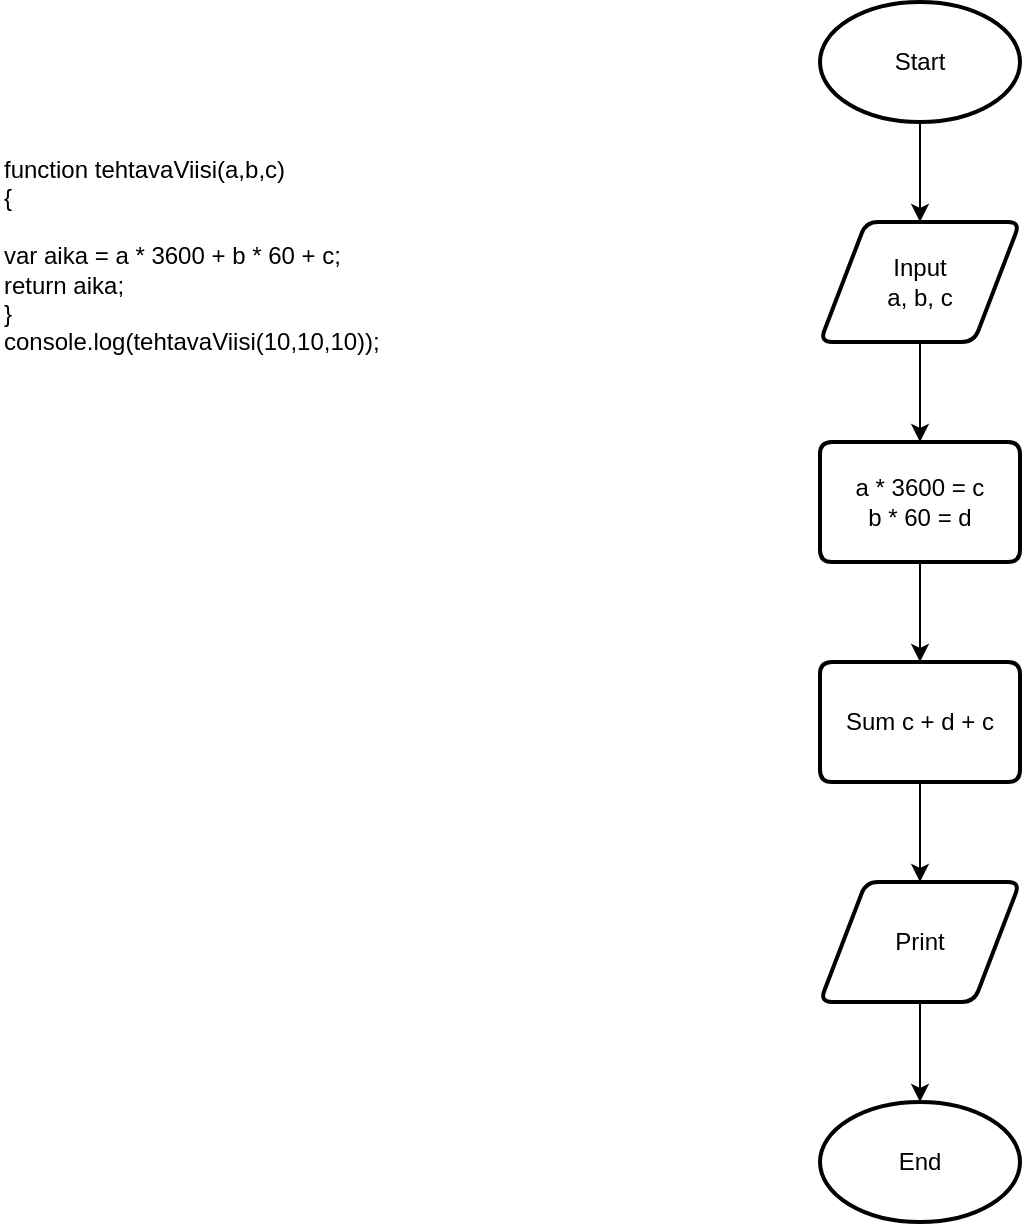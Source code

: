 <mxfile version="14.6.13" type="device"><diagram id="L_WH1mfoB4iClVhvMUQO" name="Sivu-1"><mxGraphModel dx="1024" dy="592" grid="1" gridSize="10" guides="1" tooltips="1" connect="1" arrows="1" fold="1" page="1" pageScale="1" pageWidth="827" pageHeight="1169" math="0" shadow="0"><root><mxCell id="0"/><mxCell id="1" parent="0"/><mxCell id="nb_q-KALRYjPdjg2OUOx-1" value="function tehtavaViisi(a,b,c)&#13;&#10;  {&#13;&#10;&#13;&#10;    var aika = a * 3600 + b * 60 + c;&#13;&#10;    return aika;&#13;&#10;  }&#13;&#10;    console.log(tehtavaViisi(10,10,10));" style="text;whiteSpace=wrap;html=1;" vertex="1" parent="1"><mxGeometry x="60" y="110" width="210" height="110" as="geometry"/></mxCell><mxCell id="nb_q-KALRYjPdjg2OUOx-13" style="edgeStyle=orthogonalEdgeStyle;rounded=0;orthogonalLoop=1;jettySize=auto;html=1;exitX=0.5;exitY=1;exitDx=0;exitDy=0;exitPerimeter=0;entryX=0.5;entryY=0;entryDx=0;entryDy=0;" edge="1" parent="1" source="nb_q-KALRYjPdjg2OUOx-5" target="nb_q-KALRYjPdjg2OUOx-6"><mxGeometry relative="1" as="geometry"/></mxCell><mxCell id="nb_q-KALRYjPdjg2OUOx-5" value="Start" style="strokeWidth=2;html=1;shape=mxgraph.flowchart.start_1;whiteSpace=wrap;" vertex="1" parent="1"><mxGeometry x="470" y="40" width="100" height="60" as="geometry"/></mxCell><mxCell id="nb_q-KALRYjPdjg2OUOx-14" style="edgeStyle=orthogonalEdgeStyle;rounded=0;orthogonalLoop=1;jettySize=auto;html=1;exitX=0.5;exitY=1;exitDx=0;exitDy=0;entryX=0.5;entryY=0;entryDx=0;entryDy=0;" edge="1" parent="1" source="nb_q-KALRYjPdjg2OUOx-6" target="nb_q-KALRYjPdjg2OUOx-7"><mxGeometry relative="1" as="geometry"/></mxCell><mxCell id="nb_q-KALRYjPdjg2OUOx-6" value="Input &lt;br&gt;a, b, c" style="shape=parallelogram;html=1;strokeWidth=2;perimeter=parallelogramPerimeter;whiteSpace=wrap;rounded=1;arcSize=12;size=0.23;" vertex="1" parent="1"><mxGeometry x="470" y="150" width="100" height="60" as="geometry"/></mxCell><mxCell id="nb_q-KALRYjPdjg2OUOx-15" style="edgeStyle=orthogonalEdgeStyle;rounded=0;orthogonalLoop=1;jettySize=auto;html=1;exitX=0.5;exitY=1;exitDx=0;exitDy=0;entryX=0.5;entryY=0;entryDx=0;entryDy=0;" edge="1" parent="1" source="nb_q-KALRYjPdjg2OUOx-7" target="nb_q-KALRYjPdjg2OUOx-8"><mxGeometry relative="1" as="geometry"/></mxCell><mxCell id="nb_q-KALRYjPdjg2OUOx-7" value="a * 3600 = c&lt;br&gt;b * 60 = d" style="shape=parallelogram;html=1;strokeWidth=2;perimeter=parallelogramPerimeter;whiteSpace=wrap;rounded=1;arcSize=12;size=0;" vertex="1" parent="1"><mxGeometry x="470" y="260" width="100" height="60" as="geometry"/></mxCell><mxCell id="nb_q-KALRYjPdjg2OUOx-16" style="edgeStyle=orthogonalEdgeStyle;rounded=0;orthogonalLoop=1;jettySize=auto;html=1;exitX=0.5;exitY=1;exitDx=0;exitDy=0;entryX=0.5;entryY=0;entryDx=0;entryDy=0;" edge="1" parent="1" source="nb_q-KALRYjPdjg2OUOx-8" target="nb_q-KALRYjPdjg2OUOx-11"><mxGeometry relative="1" as="geometry"/></mxCell><mxCell id="nb_q-KALRYjPdjg2OUOx-8" value="Sum c + d + c" style="shape=parallelogram;html=1;strokeWidth=2;perimeter=parallelogramPerimeter;whiteSpace=wrap;rounded=1;arcSize=12;size=0;" vertex="1" parent="1"><mxGeometry x="470" y="370" width="100" height="60" as="geometry"/></mxCell><mxCell id="nb_q-KALRYjPdjg2OUOx-10" value="End" style="strokeWidth=2;html=1;shape=mxgraph.flowchart.start_1;whiteSpace=wrap;" vertex="1" parent="1"><mxGeometry x="470" y="590" width="100" height="60" as="geometry"/></mxCell><mxCell id="nb_q-KALRYjPdjg2OUOx-17" style="edgeStyle=orthogonalEdgeStyle;rounded=0;orthogonalLoop=1;jettySize=auto;html=1;exitX=0.5;exitY=1;exitDx=0;exitDy=0;entryX=0.5;entryY=0;entryDx=0;entryDy=0;entryPerimeter=0;" edge="1" parent="1" source="nb_q-KALRYjPdjg2OUOx-11" target="nb_q-KALRYjPdjg2OUOx-10"><mxGeometry relative="1" as="geometry"/></mxCell><mxCell id="nb_q-KALRYjPdjg2OUOx-11" value="Print" style="shape=parallelogram;html=1;strokeWidth=2;perimeter=parallelogramPerimeter;whiteSpace=wrap;rounded=1;arcSize=12;size=0.23;" vertex="1" parent="1"><mxGeometry x="470" y="480" width="100" height="60" as="geometry"/></mxCell></root></mxGraphModel></diagram></mxfile>